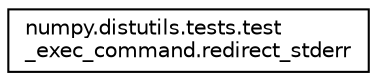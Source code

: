 digraph "Graphical Class Hierarchy"
{
 // LATEX_PDF_SIZE
  edge [fontname="Helvetica",fontsize="10",labelfontname="Helvetica",labelfontsize="10"];
  node [fontname="Helvetica",fontsize="10",shape=record];
  rankdir="LR";
  Node0 [label="numpy.distutils.tests.test\l_exec_command.redirect_stderr",height=0.2,width=0.4,color="black", fillcolor="white", style="filled",URL="$classnumpy_1_1distutils_1_1tests_1_1test__exec__command_1_1redirect__stderr.html",tooltip=" "];
}
